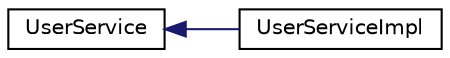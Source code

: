 digraph "Graphical Class Hierarchy"
{
  edge [fontname="Helvetica",fontsize="10",labelfontname="Helvetica",labelfontsize="10"];
  node [fontname="Helvetica",fontsize="10",shape=record];
  rankdir="LR";
  Node0 [label="UserService",height=0.2,width=0.4,color="black", fillcolor="white", style="filled",URL="$d9/dd9/classUserService.html"];
  Node0 -> Node1 [dir="back",color="midnightblue",fontsize="10",style="solid",fontname="Helvetica"];
  Node1 [label="UserServiceImpl",height=0.2,width=0.4,color="black", fillcolor="white", style="filled",URL="$db/dbd/classUserServiceImpl.html"];
}
